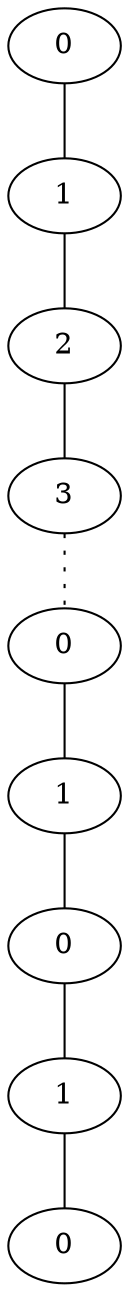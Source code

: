 graph {
a0[label=0];
a1[label=1];
a2[label=2];
a3[label=3];
a4[label=0];
a5[label=1];
a6[label=0];
a7[label=1];
a8[label=0];
a0 -- a1;
a1 -- a2;
a2 -- a3;
a3 -- a4 [style=dotted];
a4 -- a5;
a5 -- a6;
a6 -- a7;
a7 -- a8;
}
